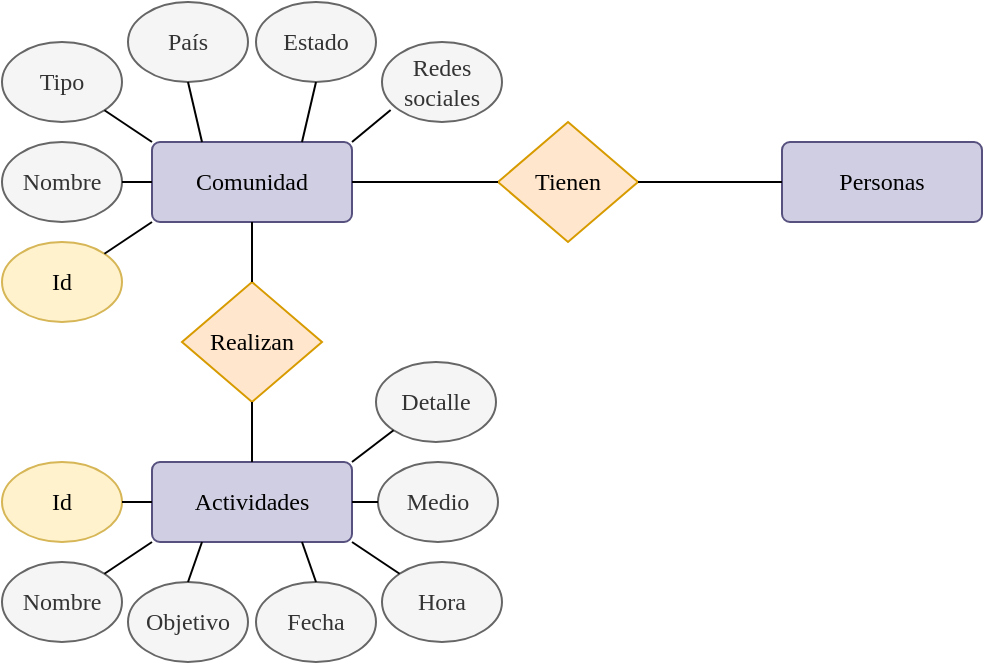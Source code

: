 <mxfile version="16.5.3" type="github">
  <diagram id="R2lEEEUBdFMjLlhIrx00" name="Page-1">
    <mxGraphModel dx="579" dy="329" grid="1" gridSize="10" guides="1" tooltips="1" connect="1" arrows="1" fold="1" page="1" pageScale="1" pageWidth="850" pageHeight="1100" math="0" shadow="0" extFonts="Permanent Marker^https://fonts.googleapis.com/css?family=Permanent+Marker">
      <root>
        <mxCell id="0" />
        <mxCell id="1" parent="0" />
        <mxCell id="58HCJ67MAkcOVpJuxe-s-11" value="Comunidad" style="rounded=1;arcSize=10;whiteSpace=wrap;html=1;align=center;fontFamily=Itim;fontSource=https%3A%2F%2Ffonts.googleapis.com%2Fcss%3Ffamily%3DItim;fillColor=#d0cee2;strokeColor=#56517e;" vertex="1" parent="1">
          <mxGeometry x="355" y="360" width="100" height="40" as="geometry" />
        </mxCell>
        <mxCell id="58HCJ67MAkcOVpJuxe-s-12" value="Id" style="ellipse;whiteSpace=wrap;html=1;align=center;fontFamily=Itim;fontSource=https%3A%2F%2Ffonts.googleapis.com%2Fcss%3Ffamily%3DItim;fillColor=#fff2cc;strokeColor=#d6b656;" vertex="1" parent="1">
          <mxGeometry x="280" y="410" width="60" height="40" as="geometry" />
        </mxCell>
        <mxCell id="58HCJ67MAkcOVpJuxe-s-13" value="Nombre" style="ellipse;whiteSpace=wrap;html=1;align=center;fontFamily=Itim;fontSource=https%3A%2F%2Ffonts.googleapis.com%2Fcss%3Ffamily%3DItim;fillColor=#f5f5f5;fontColor=#333333;strokeColor=#666666;" vertex="1" parent="1">
          <mxGeometry x="280" y="360" width="60" height="40" as="geometry" />
        </mxCell>
        <mxCell id="58HCJ67MAkcOVpJuxe-s-14" value="Tipo" style="ellipse;whiteSpace=wrap;html=1;align=center;fontFamily=Itim;fontSource=https%3A%2F%2Ffonts.googleapis.com%2Fcss%3Ffamily%3DItim;fillColor=#f5f5f5;fontColor=#333333;strokeColor=#666666;" vertex="1" parent="1">
          <mxGeometry x="280" y="310" width="60" height="40" as="geometry" />
        </mxCell>
        <mxCell id="58HCJ67MAkcOVpJuxe-s-15" value="País" style="ellipse;whiteSpace=wrap;html=1;align=center;fontFamily=Itim;fontSource=https%3A%2F%2Ffonts.googleapis.com%2Fcss%3Ffamily%3DItim;fillColor=#f5f5f5;fontColor=#333333;strokeColor=#666666;" vertex="1" parent="1">
          <mxGeometry x="343" y="290" width="60" height="40" as="geometry" />
        </mxCell>
        <mxCell id="58HCJ67MAkcOVpJuxe-s-16" value="Estado" style="ellipse;whiteSpace=wrap;html=1;align=center;fontFamily=Itim;fontSource=https%3A%2F%2Ffonts.googleapis.com%2Fcss%3Ffamily%3DItim;fillColor=#f5f5f5;fontColor=#333333;strokeColor=#666666;" vertex="1" parent="1">
          <mxGeometry x="407" y="290" width="60" height="40" as="geometry" />
        </mxCell>
        <mxCell id="58HCJ67MAkcOVpJuxe-s-17" value="Redes sociales" style="ellipse;whiteSpace=wrap;html=1;align=center;fontFamily=Itim;fontSource=https%3A%2F%2Ffonts.googleapis.com%2Fcss%3Ffamily%3DItim;fillColor=#f5f5f5;fontColor=#333333;strokeColor=#666666;" vertex="1" parent="1">
          <mxGeometry x="470" y="310" width="60" height="40" as="geometry" />
        </mxCell>
        <mxCell id="58HCJ67MAkcOVpJuxe-s-18" value="" style="endArrow=none;html=1;rounded=0;fontFamily=Itim;fontSource=https%3A%2F%2Ffonts.googleapis.com%2Fcss%3Ffamily%3DItim;exitX=0;exitY=1;exitDx=0;exitDy=0;entryX=1;entryY=0;entryDx=0;entryDy=0;" edge="1" parent="1" source="58HCJ67MAkcOVpJuxe-s-11" target="58HCJ67MAkcOVpJuxe-s-12">
          <mxGeometry relative="1" as="geometry">
            <mxPoint x="350" y="310" as="sourcePoint" />
            <mxPoint x="510" y="310" as="targetPoint" />
          </mxGeometry>
        </mxCell>
        <mxCell id="58HCJ67MAkcOVpJuxe-s-20" value="" style="endArrow=none;html=1;rounded=0;fontFamily=Itim;fontSource=https%3A%2F%2Ffonts.googleapis.com%2Fcss%3Ffamily%3DItim;exitX=1;exitY=0.5;exitDx=0;exitDy=0;entryX=0;entryY=0.5;entryDx=0;entryDy=0;" edge="1" parent="1" source="58HCJ67MAkcOVpJuxe-s-13" target="58HCJ67MAkcOVpJuxe-s-11">
          <mxGeometry relative="1" as="geometry">
            <mxPoint x="350" y="310" as="sourcePoint" />
            <mxPoint x="510" y="310" as="targetPoint" />
          </mxGeometry>
        </mxCell>
        <mxCell id="58HCJ67MAkcOVpJuxe-s-21" value="" style="endArrow=none;html=1;rounded=0;fontFamily=Itim;fontSource=https%3A%2F%2Ffonts.googleapis.com%2Fcss%3Ffamily%3DItim;exitX=1;exitY=1;exitDx=0;exitDy=0;entryX=0;entryY=0;entryDx=0;entryDy=0;" edge="1" parent="1" source="58HCJ67MAkcOVpJuxe-s-14" target="58HCJ67MAkcOVpJuxe-s-11">
          <mxGeometry relative="1" as="geometry">
            <mxPoint x="350" y="310" as="sourcePoint" />
            <mxPoint x="510" y="310" as="targetPoint" />
          </mxGeometry>
        </mxCell>
        <mxCell id="58HCJ67MAkcOVpJuxe-s-22" value="" style="endArrow=none;html=1;rounded=0;fontFamily=Itim;fontSource=https%3A%2F%2Ffonts.googleapis.com%2Fcss%3Ffamily%3DItim;exitX=0.5;exitY=1;exitDx=0;exitDy=0;entryX=0.25;entryY=0;entryDx=0;entryDy=0;" edge="1" parent="1" source="58HCJ67MAkcOVpJuxe-s-15" target="58HCJ67MAkcOVpJuxe-s-11">
          <mxGeometry relative="1" as="geometry">
            <mxPoint x="350" y="310" as="sourcePoint" />
            <mxPoint x="510" y="310" as="targetPoint" />
          </mxGeometry>
        </mxCell>
        <mxCell id="58HCJ67MAkcOVpJuxe-s-23" value="" style="endArrow=none;html=1;rounded=0;fontFamily=Itim;fontSource=https%3A%2F%2Ffonts.googleapis.com%2Fcss%3Ffamily%3DItim;exitX=0.75;exitY=0;exitDx=0;exitDy=0;entryX=0.5;entryY=1;entryDx=0;entryDy=0;" edge="1" parent="1" source="58HCJ67MAkcOVpJuxe-s-11" target="58HCJ67MAkcOVpJuxe-s-16">
          <mxGeometry relative="1" as="geometry">
            <mxPoint x="350" y="310" as="sourcePoint" />
            <mxPoint x="510" y="310" as="targetPoint" />
          </mxGeometry>
        </mxCell>
        <mxCell id="58HCJ67MAkcOVpJuxe-s-24" value="" style="endArrow=none;html=1;rounded=0;fontFamily=Itim;fontSource=https%3A%2F%2Ffonts.googleapis.com%2Fcss%3Ffamily%3DItim;exitX=1;exitY=0;exitDx=0;exitDy=0;entryX=0.072;entryY=0.85;entryDx=0;entryDy=0;entryPerimeter=0;" edge="1" parent="1" source="58HCJ67MAkcOVpJuxe-s-11" target="58HCJ67MAkcOVpJuxe-s-17">
          <mxGeometry relative="1" as="geometry">
            <mxPoint x="350" y="310" as="sourcePoint" />
            <mxPoint x="510" y="310" as="targetPoint" />
          </mxGeometry>
        </mxCell>
        <mxCell id="58HCJ67MAkcOVpJuxe-s-27" value="Realizan" style="shape=rhombus;perimeter=rhombusPerimeter;whiteSpace=wrap;html=1;align=center;fontFamily=Itim;fontSource=https%3A%2F%2Ffonts.googleapis.com%2Fcss%3Ffamily%3DItim;fillColor=#ffe6cc;strokeColor=#d79b00;" vertex="1" parent="1">
          <mxGeometry x="370" y="430" width="70" height="60" as="geometry" />
        </mxCell>
        <mxCell id="58HCJ67MAkcOVpJuxe-s-28" value="" style="endArrow=none;html=1;rounded=0;fontFamily=Itim;fontSource=https%3A%2F%2Ffonts.googleapis.com%2Fcss%3Ffamily%3DItim;exitX=0.5;exitY=1;exitDx=0;exitDy=0;entryX=0.5;entryY=0;entryDx=0;entryDy=0;" edge="1" parent="1" source="58HCJ67MAkcOVpJuxe-s-11" target="58HCJ67MAkcOVpJuxe-s-27">
          <mxGeometry relative="1" as="geometry">
            <mxPoint x="350" y="420" as="sourcePoint" />
            <mxPoint x="510" y="420" as="targetPoint" />
          </mxGeometry>
        </mxCell>
        <mxCell id="58HCJ67MAkcOVpJuxe-s-29" value="Actividades" style="rounded=1;arcSize=10;whiteSpace=wrap;html=1;align=center;fontFamily=Itim;fontSource=https%3A%2F%2Ffonts.googleapis.com%2Fcss%3Ffamily%3DItim;fillColor=#d0cee2;strokeColor=#56517e;" vertex="1" parent="1">
          <mxGeometry x="355" y="520" width="100" height="40" as="geometry" />
        </mxCell>
        <mxCell id="58HCJ67MAkcOVpJuxe-s-30" value="" style="endArrow=none;html=1;rounded=0;fontFamily=Itim;fontSource=https%3A%2F%2Ffonts.googleapis.com%2Fcss%3Ffamily%3DItim;exitX=0.5;exitY=1;exitDx=0;exitDy=0;entryX=0.5;entryY=0;entryDx=0;entryDy=0;" edge="1" parent="1" source="58HCJ67MAkcOVpJuxe-s-27" target="58HCJ67MAkcOVpJuxe-s-29">
          <mxGeometry relative="1" as="geometry">
            <mxPoint x="350" y="420" as="sourcePoint" />
            <mxPoint x="510" y="420" as="targetPoint" />
          </mxGeometry>
        </mxCell>
        <mxCell id="58HCJ67MAkcOVpJuxe-s-31" value="Id" style="ellipse;whiteSpace=wrap;html=1;align=center;fontFamily=Itim;fontSource=https%3A%2F%2Ffonts.googleapis.com%2Fcss%3Ffamily%3DItim;fillColor=#fff2cc;strokeColor=#d6b656;" vertex="1" parent="1">
          <mxGeometry x="280" y="520" width="60" height="40" as="geometry" />
        </mxCell>
        <mxCell id="58HCJ67MAkcOVpJuxe-s-32" value="Nombre" style="ellipse;whiteSpace=wrap;html=1;align=center;fontFamily=Itim;fontSource=https%3A%2F%2Ffonts.googleapis.com%2Fcss%3Ffamily%3DItim;fillColor=#f5f5f5;fontColor=#333333;strokeColor=#666666;" vertex="1" parent="1">
          <mxGeometry x="280" y="570" width="60" height="40" as="geometry" />
        </mxCell>
        <mxCell id="58HCJ67MAkcOVpJuxe-s-33" value="Objetivo" style="ellipse;whiteSpace=wrap;html=1;align=center;fontFamily=Itim;fontSource=https%3A%2F%2Ffonts.googleapis.com%2Fcss%3Ffamily%3DItim;fillColor=#f5f5f5;fontColor=#333333;strokeColor=#666666;" vertex="1" parent="1">
          <mxGeometry x="343" y="580" width="60" height="40" as="geometry" />
        </mxCell>
        <mxCell id="58HCJ67MAkcOVpJuxe-s-34" value="Fecha" style="ellipse;whiteSpace=wrap;html=1;align=center;fontFamily=Itim;fontSource=https%3A%2F%2Ffonts.googleapis.com%2Fcss%3Ffamily%3DItim;fillColor=#f5f5f5;fontColor=#333333;strokeColor=#666666;" vertex="1" parent="1">
          <mxGeometry x="407" y="580" width="60" height="40" as="geometry" />
        </mxCell>
        <mxCell id="58HCJ67MAkcOVpJuxe-s-35" value="Hora" style="ellipse;whiteSpace=wrap;html=1;align=center;fontFamily=Itim;fontSource=https%3A%2F%2Ffonts.googleapis.com%2Fcss%3Ffamily%3DItim;fillColor=#f5f5f5;fontColor=#333333;strokeColor=#666666;" vertex="1" parent="1">
          <mxGeometry x="470" y="570" width="60" height="40" as="geometry" />
        </mxCell>
        <mxCell id="58HCJ67MAkcOVpJuxe-s-36" value="Medio" style="ellipse;whiteSpace=wrap;html=1;align=center;fontFamily=Itim;fontSource=https%3A%2F%2Ffonts.googleapis.com%2Fcss%3Ffamily%3DItim;fillColor=#f5f5f5;fontColor=#333333;strokeColor=#666666;" vertex="1" parent="1">
          <mxGeometry x="468" y="520" width="60" height="40" as="geometry" />
        </mxCell>
        <mxCell id="58HCJ67MAkcOVpJuxe-s-37" value="" style="endArrow=none;html=1;rounded=0;fontFamily=Itim;fontSource=https%3A%2F%2Ffonts.googleapis.com%2Fcss%3Ffamily%3DItim;exitX=1;exitY=0.5;exitDx=0;exitDy=0;entryX=0;entryY=0.5;entryDx=0;entryDy=0;" edge="1" parent="1" source="58HCJ67MAkcOVpJuxe-s-31" target="58HCJ67MAkcOVpJuxe-s-29">
          <mxGeometry relative="1" as="geometry">
            <mxPoint x="350" y="530" as="sourcePoint" />
            <mxPoint x="510" y="530" as="targetPoint" />
          </mxGeometry>
        </mxCell>
        <mxCell id="58HCJ67MAkcOVpJuxe-s-38" value="" style="endArrow=none;html=1;rounded=0;fontFamily=Itim;fontSource=https%3A%2F%2Ffonts.googleapis.com%2Fcss%3Ffamily%3DItim;exitX=1;exitY=0.5;exitDx=0;exitDy=0;entryX=0;entryY=0.5;entryDx=0;entryDy=0;" edge="1" parent="1" source="58HCJ67MAkcOVpJuxe-s-29" target="58HCJ67MAkcOVpJuxe-s-36">
          <mxGeometry relative="1" as="geometry">
            <mxPoint x="350" y="530" as="sourcePoint" />
            <mxPoint x="510" y="530" as="targetPoint" />
          </mxGeometry>
        </mxCell>
        <mxCell id="58HCJ67MAkcOVpJuxe-s-39" value="" style="endArrow=none;html=1;rounded=0;fontFamily=Itim;fontSource=https%3A%2F%2Ffonts.googleapis.com%2Fcss%3Ffamily%3DItim;exitX=1;exitY=0;exitDx=0;exitDy=0;entryX=0;entryY=1;entryDx=0;entryDy=0;" edge="1" parent="1" source="58HCJ67MAkcOVpJuxe-s-32" target="58HCJ67MAkcOVpJuxe-s-29">
          <mxGeometry relative="1" as="geometry">
            <mxPoint x="350" y="530" as="sourcePoint" />
            <mxPoint x="510" y="530" as="targetPoint" />
          </mxGeometry>
        </mxCell>
        <mxCell id="58HCJ67MAkcOVpJuxe-s-40" value="" style="endArrow=none;html=1;rounded=0;fontFamily=Itim;fontSource=https%3A%2F%2Ffonts.googleapis.com%2Fcss%3Ffamily%3DItim;exitX=0.25;exitY=1;exitDx=0;exitDy=0;entryX=0.5;entryY=0;entryDx=0;entryDy=0;" edge="1" parent="1" source="58HCJ67MAkcOVpJuxe-s-29" target="58HCJ67MAkcOVpJuxe-s-33">
          <mxGeometry relative="1" as="geometry">
            <mxPoint x="350" y="530" as="sourcePoint" />
            <mxPoint x="510" y="530" as="targetPoint" />
          </mxGeometry>
        </mxCell>
        <mxCell id="58HCJ67MAkcOVpJuxe-s-41" value="" style="endArrow=none;html=1;rounded=0;fontFamily=Itim;fontSource=https%3A%2F%2Ffonts.googleapis.com%2Fcss%3Ffamily%3DItim;exitX=0.75;exitY=1;exitDx=0;exitDy=0;entryX=0.5;entryY=0;entryDx=0;entryDy=0;" edge="1" parent="1" source="58HCJ67MAkcOVpJuxe-s-29" target="58HCJ67MAkcOVpJuxe-s-34">
          <mxGeometry relative="1" as="geometry">
            <mxPoint x="350" y="530" as="sourcePoint" />
            <mxPoint x="510" y="530" as="targetPoint" />
          </mxGeometry>
        </mxCell>
        <mxCell id="58HCJ67MAkcOVpJuxe-s-42" value="" style="endArrow=none;html=1;rounded=0;fontFamily=Itim;fontSource=https%3A%2F%2Ffonts.googleapis.com%2Fcss%3Ffamily%3DItim;exitX=1;exitY=1;exitDx=0;exitDy=0;entryX=0;entryY=0;entryDx=0;entryDy=0;" edge="1" parent="1" source="58HCJ67MAkcOVpJuxe-s-29" target="58HCJ67MAkcOVpJuxe-s-35">
          <mxGeometry relative="1" as="geometry">
            <mxPoint x="350" y="530" as="sourcePoint" />
            <mxPoint x="510" y="530" as="targetPoint" />
          </mxGeometry>
        </mxCell>
        <mxCell id="58HCJ67MAkcOVpJuxe-s-44" value="Detalle" style="ellipse;whiteSpace=wrap;html=1;align=center;fontFamily=Itim;fontSource=https%3A%2F%2Ffonts.googleapis.com%2Fcss%3Ffamily%3DItim;fillColor=#f5f5f5;fontColor=#333333;strokeColor=#666666;" vertex="1" parent="1">
          <mxGeometry x="467" y="470" width="60" height="40" as="geometry" />
        </mxCell>
        <mxCell id="58HCJ67MAkcOVpJuxe-s-46" value="" style="endArrow=none;html=1;rounded=0;fontFamily=Itim;fontSource=https%3A%2F%2Ffonts.googleapis.com%2Fcss%3Ffamily%3DItim;exitX=1;exitY=0;exitDx=0;exitDy=0;entryX=0;entryY=1;entryDx=0;entryDy=0;" edge="1" parent="1" source="58HCJ67MAkcOVpJuxe-s-29" target="58HCJ67MAkcOVpJuxe-s-44">
          <mxGeometry relative="1" as="geometry">
            <mxPoint x="350" y="510" as="sourcePoint" />
            <mxPoint x="510" y="510" as="targetPoint" />
          </mxGeometry>
        </mxCell>
        <mxCell id="58HCJ67MAkcOVpJuxe-s-48" value="Tienen" style="shape=rhombus;perimeter=rhombusPerimeter;whiteSpace=wrap;html=1;align=center;fontFamily=Itim;fontSource=https%3A%2F%2Ffonts.googleapis.com%2Fcss%3Ffamily%3DItim;fillColor=#ffe6cc;strokeColor=#d79b00;" vertex="1" parent="1">
          <mxGeometry x="528" y="350" width="70" height="60" as="geometry" />
        </mxCell>
        <mxCell id="58HCJ67MAkcOVpJuxe-s-50" value="Personas" style="rounded=1;arcSize=10;whiteSpace=wrap;html=1;align=center;fontFamily=Itim;fontSource=https%3A%2F%2Ffonts.googleapis.com%2Fcss%3Ffamily%3DItim;fillColor=#d0cee2;strokeColor=#56517e;" vertex="1" parent="1">
          <mxGeometry x="670" y="360" width="100" height="40" as="geometry" />
        </mxCell>
        <mxCell id="58HCJ67MAkcOVpJuxe-s-52" value="" style="endArrow=none;html=1;rounded=0;fontFamily=Itim;fontSource=https%3A%2F%2Ffonts.googleapis.com%2Fcss%3Ffamily%3DItim;exitX=1;exitY=0.5;exitDx=0;exitDy=0;entryX=0;entryY=0.5;entryDx=0;entryDy=0;" edge="1" parent="1" source="58HCJ67MAkcOVpJuxe-s-11" target="58HCJ67MAkcOVpJuxe-s-48">
          <mxGeometry relative="1" as="geometry">
            <mxPoint x="460" y="400" as="sourcePoint" />
            <mxPoint x="620" y="400" as="targetPoint" />
          </mxGeometry>
        </mxCell>
        <mxCell id="58HCJ67MAkcOVpJuxe-s-53" value="" style="endArrow=none;html=1;rounded=0;fontFamily=Itim;fontSource=https%3A%2F%2Ffonts.googleapis.com%2Fcss%3Ffamily%3DItim;exitX=1;exitY=0.5;exitDx=0;exitDy=0;entryX=0;entryY=0.5;entryDx=0;entryDy=0;" edge="1" parent="1" source="58HCJ67MAkcOVpJuxe-s-48" target="58HCJ67MAkcOVpJuxe-s-50">
          <mxGeometry relative="1" as="geometry">
            <mxPoint x="460" y="400" as="sourcePoint" />
            <mxPoint x="620" y="400" as="targetPoint" />
          </mxGeometry>
        </mxCell>
      </root>
    </mxGraphModel>
  </diagram>
</mxfile>
